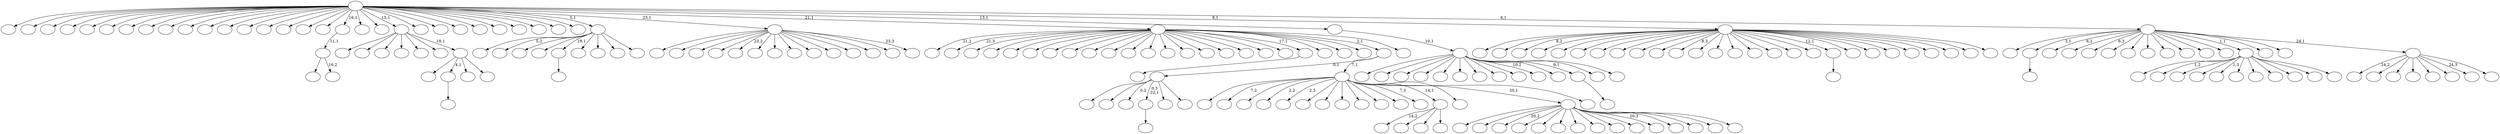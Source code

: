 digraph T {
	225 [label=""]
	224 [label=""]
	223 [label=""]
	222 [label=""]
	221 [label=""]
	220 [label=""]
	219 [label=""]
	218 [label=""]
	217 [label=""]
	216 [label=""]
	215 [label=""]
	214 [label=""]
	213 [label=""]
	212 [label=""]
	211 [label=""]
	210 [label=""]
	209 [label=""]
	208 [label=""]
	207 [label=""]
	206 [label=""]
	205 [label=""]
	204 [label=""]
	203 [label=""]
	202 [label=""]
	201 [label=""]
	200 [label=""]
	199 [label=""]
	198 [label=""]
	197 [label=""]
	196 [label=""]
	195 [label=""]
	194 [label=""]
	193 [label=""]
	192 [label=""]
	191 [label=""]
	190 [label=""]
	189 [label=""]
	188 [label=""]
	187 [label=""]
	186 [label=""]
	185 [label=""]
	184 [label=""]
	183 [label=""]
	182 [label=""]
	181 [label=""]
	180 [label=""]
	179 [label=""]
	178 [label=""]
	177 [label=""]
	176 [label=""]
	175 [label=""]
	174 [label=""]
	173 [label=""]
	172 [label=""]
	171 [label=""]
	170 [label=""]
	169 [label=""]
	168 [label=""]
	167 [label=""]
	166 [label=""]
	165 [label=""]
	164 [label=""]
	163 [label=""]
	162 [label=""]
	161 [label=""]
	160 [label=""]
	159 [label=""]
	158 [label=""]
	157 [label=""]
	156 [label=""]
	155 [label=""]
	154 [label=""]
	153 [label=""]
	152 [label=""]
	151 [label=""]
	150 [label=""]
	149 [label=""]
	148 [label=""]
	147 [label=""]
	146 [label=""]
	145 [label=""]
	144 [label=""]
	143 [label=""]
	142 [label=""]
	141 [label=""]
	140 [label=""]
	139 [label=""]
	138 [label=""]
	137 [label=""]
	136 [label=""]
	135 [label=""]
	134 [label=""]
	133 [label=""]
	132 [label=""]
	131 [label=""]
	130 [label=""]
	129 [label=""]
	128 [label=""]
	127 [label=""]
	126 [label=""]
	125 [label=""]
	124 [label=""]
	123 [label=""]
	122 [label=""]
	121 [label=""]
	120 [label=""]
	119 [label=""]
	118 [label=""]
	117 [label=""]
	116 [label=""]
	115 [label=""]
	114 [label=""]
	113 [label=""]
	112 [label=""]
	111 [label=""]
	110 [label=""]
	109 [label=""]
	108 [label=""]
	107 [label=""]
	106 [label=""]
	105 [label=""]
	104 [label=""]
	103 [label=""]
	102 [label=""]
	101 [label=""]
	100 [label=""]
	99 [label=""]
	98 [label=""]
	97 [label=""]
	96 [label=""]
	95 [label=""]
	94 [label=""]
	93 [label=""]
	92 [label=""]
	91 [label=""]
	90 [label=""]
	89 [label=""]
	88 [label=""]
	87 [label=""]
	86 [label=""]
	85 [label=""]
	84 [label=""]
	83 [label=""]
	82 [label=""]
	81 [label=""]
	80 [label=""]
	79 [label=""]
	78 [label=""]
	77 [label=""]
	76 [label=""]
	75 [label=""]
	74 [label=""]
	73 [label=""]
	72 [label=""]
	71 [label=""]
	70 [label=""]
	69 [label=""]
	68 [label=""]
	67 [label=""]
	66 [label=""]
	65 [label=""]
	64 [label=""]
	63 [label=""]
	62 [label=""]
	61 [label=""]
	60 [label=""]
	59 [label=""]
	58 [label=""]
	57 [label=""]
	56 [label=""]
	55 [label=""]
	54 [label=""]
	53 [label=""]
	52 [label=""]
	51 [label=""]
	50 [label=""]
	49 [label=""]
	48 [label=""]
	47 [label=""]
	46 [label=""]
	45 [label=""]
	44 [label=""]
	43 [label=""]
	42 [label=""]
	41 [label=""]
	40 [label=""]
	39 [label=""]
	38 [label=""]
	37 [label=""]
	36 [label=""]
	35 [label=""]
	34 [label=""]
	33 [label=""]
	32 [label=""]
	31 [label=""]
	30 [label=""]
	29 [label=""]
	28 [label=""]
	27 [label=""]
	26 [label=""]
	25 [label=""]
	24 [label=""]
	23 [label=""]
	22 [label=""]
	21 [label=""]
	20 [label=""]
	19 [label=""]
	18 [label=""]
	17 [label=""]
	16 [label=""]
	15 [label=""]
	14 [label=""]
	13 [label=""]
	12 [label=""]
	11 [label=""]
	10 [label=""]
	9 [label=""]
	8 [label=""]
	7 [label=""]
	6 [label=""]
	5 [label=""]
	4 [label=""]
	3 [label=""]
	2 [label=""]
	1 [label=""]
	0 [label=""]
	194 -> 195 [label=""]
	191 -> 192 [label=""]
	189 -> 190 [label=""]
	159 -> 160 [label=""]
	113 -> 203 [label=""]
	113 -> 197 [label=""]
	113 -> 193 [label="0,2"]
	113 -> 189 [label="0,3\n22,1"]
	113 -> 155 [label=""]
	113 -> 114 [label=""]
	101 -> 102 [label=""]
	84 -> 200 [label=""]
	84 -> 85 [label="16,2"]
	83 -> 84 [label="11,1"]
	74 -> 181 [label=""]
	74 -> 159 [label="4,1"]
	74 -> 109 [label=""]
	74 -> 75 [label=""]
	73 -> 182 [label=""]
	73 -> 174 [label=""]
	73 -> 169 [label=""]
	73 -> 166 [label=""]
	73 -> 107 [label=""]
	73 -> 98 [label=""]
	73 -> 74 [label="18,1"]
	59 -> 60 [label=""]
	57 -> 58 [label=""]
	37 -> 224 [label=""]
	37 -> 219 [label="1,2"]
	37 -> 146 [label=""]
	37 -> 126 [label=""]
	37 -> 125 [label="1,3"]
	37 -> 112 [label=""]
	37 -> 90 [label=""]
	37 -> 87 [label=""]
	37 -> 68 [label=""]
	37 -> 48 [label=""]
	37 -> 38 [label=""]
	29 -> 198 [label="14,2"]
	29 -> 176 [label=""]
	29 -> 148 [label=""]
	29 -> 30 [label=""]
	22 -> 225 [label=""]
	22 -> 223 [label="5,2"]
	22 -> 220 [label=""]
	22 -> 213 [label=""]
	22 -> 194 [label="19,1"]
	22 -> 167 [label=""]
	22 -> 120 [label=""]
	22 -> 78 [label=""]
	22 -> 23 [label=""]
	20 -> 211 [label=""]
	20 -> 202 [label=""]
	20 -> 183 [label=""]
	20 -> 165 [label=""]
	20 -> 152 [label="23,2"]
	20 -> 141 [label=""]
	20 -> 133 [label=""]
	20 -> 117 [label=""]
	20 -> 105 [label=""]
	20 -> 53 [label=""]
	20 -> 50 [label=""]
	20 -> 46 [label=""]
	20 -> 43 [label=""]
	20 -> 21 [label="23,3"]
	18 -> 205 [label=""]
	18 -> 158 [label=""]
	18 -> 147 [label="20,2"]
	18 -> 143 [label=""]
	18 -> 140 [label=""]
	18 -> 129 [label=""]
	18 -> 108 [label=""]
	18 -> 93 [label=""]
	18 -> 92 [label=""]
	18 -> 65 [label=""]
	18 -> 54 [label="20,3"]
	18 -> 45 [label=""]
	18 -> 42 [label=""]
	18 -> 35 [label=""]
	18 -> 19 [label=""]
	15 -> 209 [label=""]
	15 -> 171 [label="7,2"]
	15 -> 135 [label=""]
	15 -> 128 [label="2,2"]
	15 -> 95 [label="2,3"]
	15 -> 94 [label=""]
	15 -> 63 [label=""]
	15 -> 56 [label=""]
	15 -> 49 [label=""]
	15 -> 44 [label=""]
	15 -> 41 [label=""]
	15 -> 31 [label="7,3"]
	15 -> 29 [label="14,1"]
	15 -> 25 [label=""]
	15 -> 18 [label="20,1"]
	15 -> 16 [label=""]
	14 -> 113 [label="0,1"]
	14 -> 15 [label="7,1"]
	12 -> 222 [label="21,2"]
	12 -> 216 [label="21,3"]
	12 -> 208 [label=""]
	12 -> 199 [label=""]
	12 -> 196 [label=""]
	12 -> 185 [label=""]
	12 -> 178 [label=""]
	12 -> 173 [label=""]
	12 -> 157 [label=""]
	12 -> 136 [label=""]
	12 -> 130 [label=""]
	12 -> 122 [label=""]
	12 -> 121 [label=""]
	12 -> 115 [label=""]
	12 -> 106 [label=""]
	12 -> 91 [label=""]
	12 -> 89 [label=""]
	12 -> 66 [label=""]
	12 -> 61 [label=""]
	12 -> 57 [label="17,1"]
	12 -> 55 [label=""]
	12 -> 40 [label=""]
	12 -> 17 [label=""]
	12 -> 14 [label="2,1"]
	12 -> 13 [label=""]
	10 -> 212 [label=""]
	10 -> 184 [label=""]
	10 -> 180 [label=""]
	10 -> 168 [label=""]
	10 -> 164 [label=""]
	10 -> 154 [label=""]
	10 -> 145 [label=""]
	10 -> 134 [label=""]
	10 -> 131 [label=""]
	10 -> 76 [label="10,2"]
	10 -> 64 [label=""]
	10 -> 59 [label="9,1"]
	10 -> 24 [label=""]
	10 -> 11 [label=""]
	9 -> 10 [label="10,1"]
	4 -> 221 [label=""]
	4 -> 218 [label=""]
	4 -> 217 [label="8,2"]
	4 -> 214 [label=""]
	4 -> 206 [label=""]
	4 -> 201 [label=""]
	4 -> 187 [label=""]
	4 -> 186 [label=""]
	4 -> 161 [label=""]
	4 -> 156 [label=""]
	4 -> 150 [label="8,3"]
	4 -> 142 [label=""]
	4 -> 138 [label=""]
	4 -> 124 [label=""]
	4 -> 123 [label=""]
	4 -> 119 [label=""]
	4 -> 110 [label=""]
	4 -> 104 [label=""]
	4 -> 101 [label="12,1"]
	4 -> 100 [label=""]
	4 -> 99 [label=""]
	4 -> 77 [label=""]
	4 -> 71 [label=""]
	4 -> 69 [label=""]
	4 -> 47 [label=""]
	4 -> 27 [label=""]
	4 -> 5 [label=""]
	2 -> 188 [label="24,2"]
	2 -> 132 [label=""]
	2 -> 96 [label=""]
	2 -> 82 [label=""]
	2 -> 39 [label=""]
	2 -> 7 [label=""]
	2 -> 6 [label="24,3"]
	2 -> 3 [label=""]
	1 -> 215 [label=""]
	1 -> 191 [label="3,1"]
	1 -> 175 [label="6,2"]
	1 -> 172 [label=""]
	1 -> 153 [label="6,3"]
	1 -> 151 [label=""]
	1 -> 149 [label=""]
	1 -> 139 [label=""]
	1 -> 103 [label=""]
	1 -> 81 [label=""]
	1 -> 72 [label=""]
	1 -> 70 [label=""]
	1 -> 37 [label="1,1"]
	1 -> 36 [label=""]
	1 -> 8 [label=""]
	1 -> 2 [label="24,1"]
	0 -> 210 [label=""]
	0 -> 207 [label=""]
	0 -> 204 [label=""]
	0 -> 179 [label=""]
	0 -> 177 [label=""]
	0 -> 170 [label=""]
	0 -> 163 [label=""]
	0 -> 162 [label=""]
	0 -> 144 [label=""]
	0 -> 137 [label=""]
	0 -> 127 [label=""]
	0 -> 118 [label=""]
	0 -> 116 [label=""]
	0 -> 111 [label=""]
	0 -> 97 [label=""]
	0 -> 88 [label=""]
	0 -> 86 [label=""]
	0 -> 83 [label="16,1"]
	0 -> 80 [label=""]
	0 -> 79 [label=""]
	0 -> 73 [label="15,1"]
	0 -> 67 [label=""]
	0 -> 62 [label=""]
	0 -> 52 [label=""]
	0 -> 51 [label=""]
	0 -> 34 [label=""]
	0 -> 33 [label=""]
	0 -> 32 [label=""]
	0 -> 28 [label=""]
	0 -> 26 [label=""]
	0 -> 22 [label="5,1"]
	0 -> 20 [label="23,1"]
	0 -> 12 [label="21,1"]
	0 -> 9 [label="13,1"]
	0 -> 4 [label="8,1"]
	0 -> 1 [label="6,1"]
}
